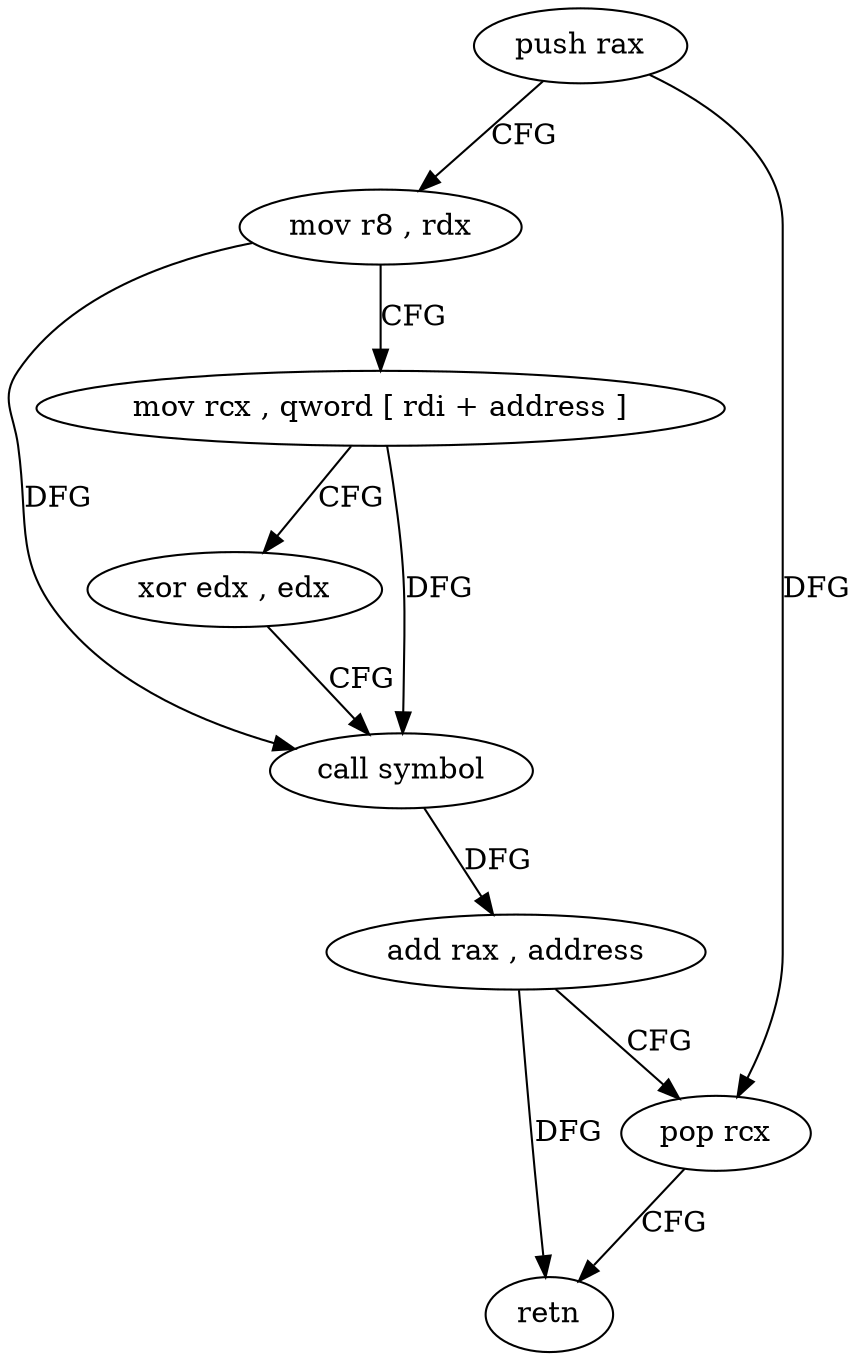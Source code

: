 digraph "func" {
"150224" [label = "push rax" ]
"150225" [label = "mov r8 , rdx" ]
"150228" [label = "mov rcx , qword [ rdi + address ]" ]
"150232" [label = "xor edx , edx" ]
"150234" [label = "call symbol" ]
"150239" [label = "add rax , address" ]
"150243" [label = "pop rcx" ]
"150244" [label = "retn" ]
"150224" -> "150225" [ label = "CFG" ]
"150224" -> "150243" [ label = "DFG" ]
"150225" -> "150228" [ label = "CFG" ]
"150225" -> "150234" [ label = "DFG" ]
"150228" -> "150232" [ label = "CFG" ]
"150228" -> "150234" [ label = "DFG" ]
"150232" -> "150234" [ label = "CFG" ]
"150234" -> "150239" [ label = "DFG" ]
"150239" -> "150243" [ label = "CFG" ]
"150239" -> "150244" [ label = "DFG" ]
"150243" -> "150244" [ label = "CFG" ]
}
